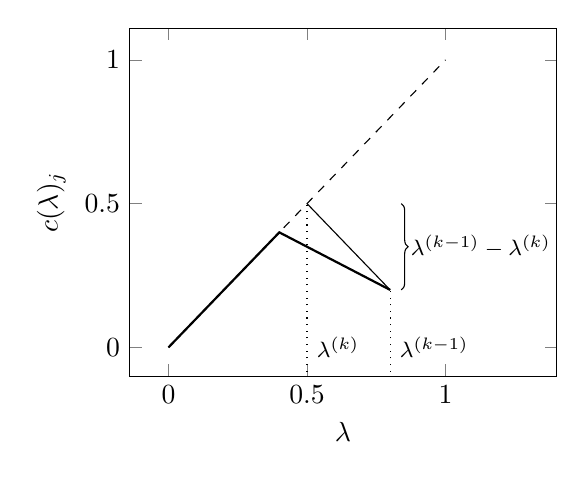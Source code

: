 \begin{tikzpicture}
\begin{axis}[
    ylabel = \(c (\lambda)_j\),
    xlabel = \(\lambda\),
    xmax = 1.4,
    ymin = -0.1,
    width = 7cm,
    height = 6cm
]
\addplot[style = dashed]
    coordinates {
        (0,0)
        (1,1)
    };
\addplot[]
    coordinates {
        (0.8,0.2)
        (0.5,0.5)
    };
\addplot[thick]
    coordinates {
        (0.8,0.2)
        (0.4,0.4)
        (0,0)
    };
\draw [decorate,decoration={brace},xshift=4pt]
(0.8,0.5) -- (0.8,0.2)node [right,black,midway] {\footnotesize
$\lambda^{(k-1)}-\lambda^{(k)}$};

\addplot[style=dotted]
    coordinates {
        (0.5,-0.2)
        (0.5,0.5)
    };
\addplot[style=dotted]
    coordinates {
        (0.8,-0.2)
        (0.8,0.2)
    };
\node [right] at (0.5,0) {\footnotesize$\lambda^{(k)}$};
\node [right] at (0.8,0) {\footnotesize$\lambda^{(k-1)}$};
\end{axis}
\end{tikzpicture}
